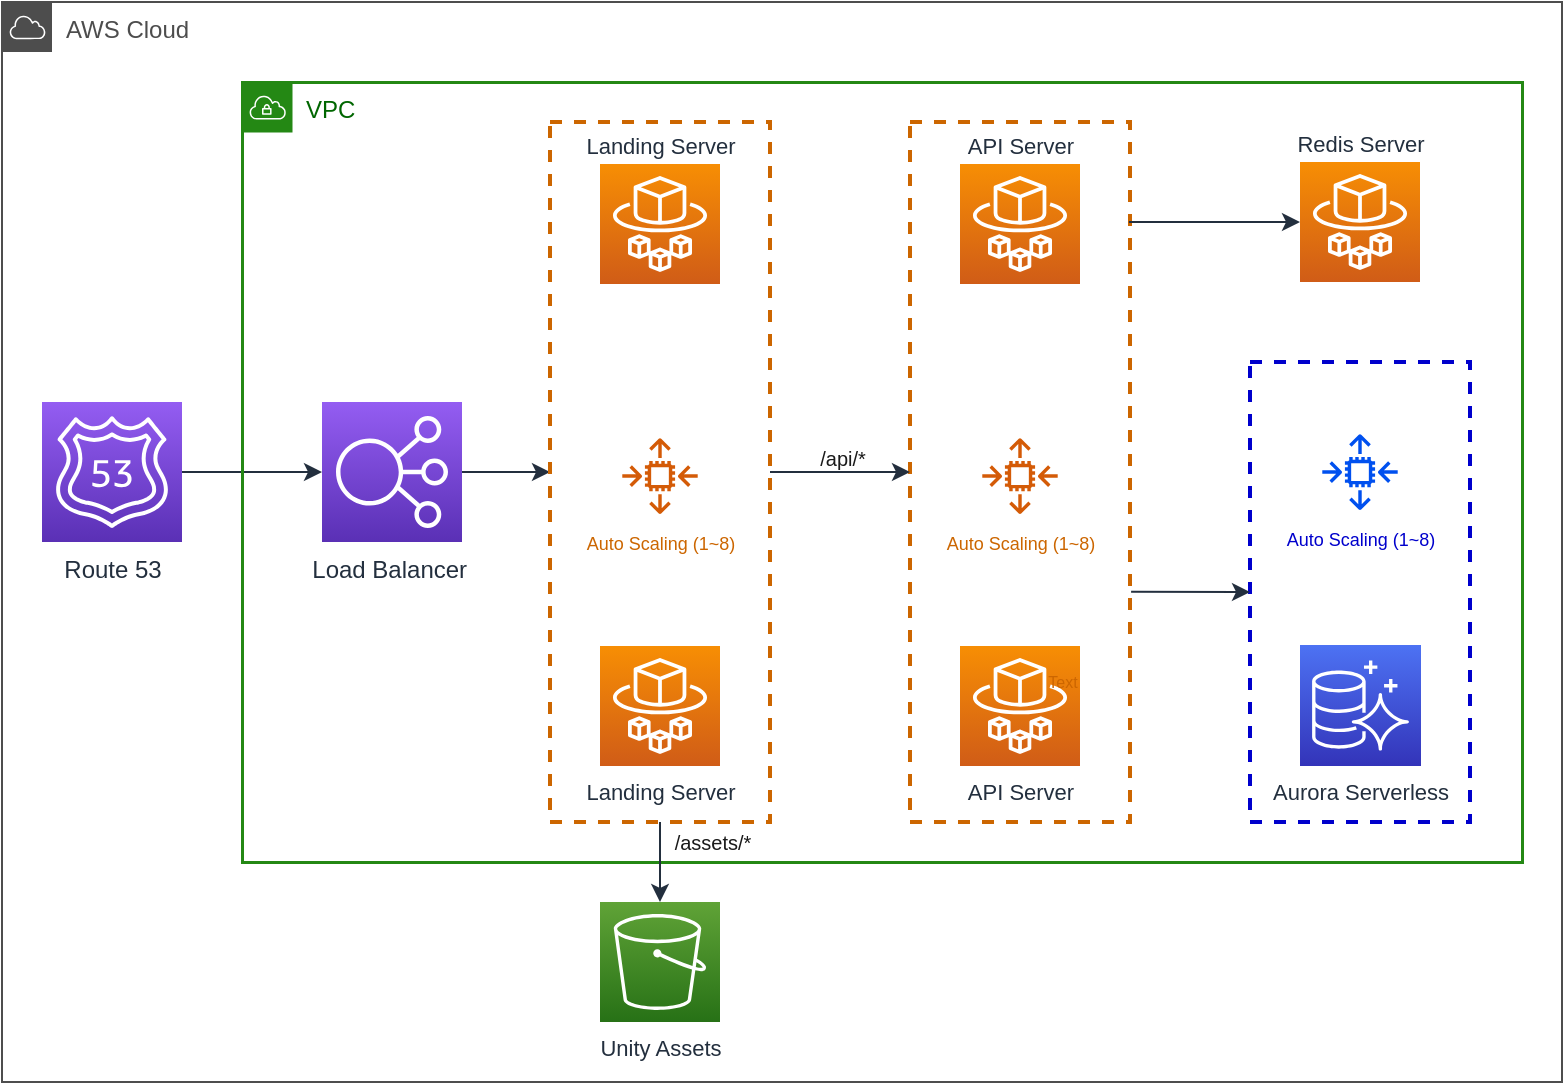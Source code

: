 <mxfile>
    <diagram id="TiwrJ065zfOV_j0houeN" name="Page-1">
        <mxGraphModel dx="1744" dy="1191" grid="1" gridSize="10" guides="1" tooltips="1" connect="1" arrows="1" fold="1" page="1" pageScale="1" pageWidth="1169" pageHeight="827" background="#FFFFFF" math="0" shadow="0">
            <root>
                <mxCell id="0"/>
                <mxCell id="1" parent="0"/>
                <mxCell id="59" value="&lt;font color=&quot;#4d4d4d&quot;&gt;AWS Cloud&lt;/font&gt;" style="sketch=0;outlineConnect=0;gradientColor=none;html=1;whiteSpace=wrap;fontSize=12;fontStyle=0;shape=mxgraph.aws4.group;grIcon=mxgraph.aws4.group_aws_cloud;strokeColor=#4D4D4D;fillColor=none;verticalAlign=top;align=left;spacingLeft=30;fontColor=#AAB7B8;dashed=0;" parent="1" vertex="1">
                    <mxGeometry x="60" y="130" width="780" height="540" as="geometry"/>
                </mxCell>
                <mxCell id="45" value="" style="rounded=0;whiteSpace=wrap;html=1;fontColor=#232F3E;fillColor=none;strokeColor=#0000CC;dashed=1;strokeWidth=2;" parent="1" vertex="1">
                    <mxGeometry x="684" y="310" width="110" height="230" as="geometry"/>
                </mxCell>
                <mxCell id="6" value="" style="edgeStyle=none;html=1;exitX=1;exitY=0.5;exitDx=0;exitDy=0;exitPerimeter=0;fontColor=#1A1A1A;strokeColor=#232F3E;" parent="1" source="8" target="14" edge="1">
                    <mxGeometry relative="1" as="geometry">
                        <mxPoint x="301" y="365" as="sourcePoint"/>
                        <mxPoint x="341" y="365" as="targetPoint"/>
                    </mxGeometry>
                </mxCell>
                <mxCell id="8" value="Load Balancer&amp;nbsp;" style="sketch=0;points=[[0,0,0],[0.25,0,0],[0.5,0,0],[0.75,0,0],[1,0,0],[0,1,0],[0.25,1,0],[0.5,1,0],[0.75,1,0],[1,1,0],[0,0.25,0],[0,0.5,0],[0,0.75,0],[1,0.25,0],[1,0.5,0],[1,0.75,0]];outlineConnect=0;fontColor=#232F3E;gradientColor=#945DF2;gradientDirection=north;fillColor=#5A30B5;strokeColor=#ffffff;dashed=0;verticalLabelPosition=bottom;verticalAlign=top;align=center;html=1;fontSize=12;fontStyle=0;aspect=fixed;shape=mxgraph.aws4.resourceIcon;resIcon=mxgraph.aws4.elastic_load_balancing;" parent="1" vertex="1">
                    <mxGeometry x="220" y="330" width="70" height="70" as="geometry"/>
                </mxCell>
                <mxCell id="9" value="Route 53" style="sketch=0;points=[[0,0,0],[0.25,0,0],[0.5,0,0],[0.75,0,0],[1,0,0],[0,1,0],[0.25,1,0],[0.5,1,0],[0.75,1,0],[1,1,0],[0,0.25,0],[0,0.5,0],[0,0.75,0],[1,0.25,0],[1,0.5,0],[1,0.75,0]];outlineConnect=0;fontColor=#232F3E;gradientColor=#945DF2;gradientDirection=north;fillColor=#5A30B5;strokeColor=#ffffff;dashed=0;verticalLabelPosition=bottom;verticalAlign=top;align=center;html=1;fontSize=12;fontStyle=0;aspect=fixed;shape=mxgraph.aws4.resourceIcon;resIcon=mxgraph.aws4.route_53;" parent="1" vertex="1">
                    <mxGeometry x="80" y="330" width="70" height="70" as="geometry"/>
                </mxCell>
                <mxCell id="12" value="" style="edgeStyle=none;html=1;exitX=1;exitY=0.5;exitDx=0;exitDy=0;exitPerimeter=0;fontColor=#1A1A1A;strokeColor=#232F3E;entryX=0;entryY=0.5;entryDx=0;entryDy=0;entryPerimeter=0;" parent="1" source="9" target="8" edge="1">
                    <mxGeometry relative="1" as="geometry">
                        <mxPoint x="160" y="360" as="sourcePoint"/>
                        <mxPoint x="260" y="360" as="targetPoint"/>
                    </mxGeometry>
                </mxCell>
                <mxCell id="14" value="" style="rounded=0;whiteSpace=wrap;html=1;fontColor=#232F3E;fillColor=none;strokeColor=#CC6600;dashed=1;strokeWidth=2;" parent="1" vertex="1">
                    <mxGeometry x="334" y="190" width="110" height="350" as="geometry"/>
                </mxCell>
                <mxCell id="15" value="Landing Server" style="sketch=0;points=[[0,0,0],[0.25,0,0],[0.5,0,0],[0.75,0,0],[1,0,0],[0,1,0],[0.25,1,0],[0.5,1,0],[0.75,1,0],[1,1,0],[0,0.25,0],[0,0.5,0],[0,0.75,0],[1,0.25,0],[1,0.5,0],[1,0.75,0]];outlineConnect=0;fontColor=#232F3E;gradientColor=#F78E04;gradientDirection=north;fillColor=#D05C17;strokeColor=#ffffff;dashed=0;verticalLabelPosition=top;verticalAlign=bottom;align=center;html=1;fontSize=11;fontStyle=0;aspect=fixed;shape=mxgraph.aws4.resourceIcon;resIcon=mxgraph.aws4.fargate;labelPosition=center;" parent="1" vertex="1">
                    <mxGeometry x="359" y="211" width="60" height="60" as="geometry"/>
                </mxCell>
                <mxCell id="17" value="Landing Server" style="sketch=0;points=[[0,0,0],[0.25,0,0],[0.5,0,0],[0.75,0,0],[1,0,0],[0,1,0],[0.25,1,0],[0.5,1,0],[0.75,1,0],[1,1,0],[0,0.25,0],[0,0.5,0],[0,0.75,0],[1,0.25,0],[1,0.5,0],[1,0.75,0]];outlineConnect=0;fontColor=#232F3E;gradientColor=#F78E04;gradientDirection=north;fillColor=#D05C17;strokeColor=#ffffff;dashed=0;verticalLabelPosition=bottom;verticalAlign=top;align=center;html=1;fontSize=11;fontStyle=0;aspect=fixed;shape=mxgraph.aws4.resourceIcon;resIcon=mxgraph.aws4.fargate;" parent="1" vertex="1">
                    <mxGeometry x="359" y="452" width="60" height="60" as="geometry"/>
                </mxCell>
                <mxCell id="21" value="" style="rounded=0;whiteSpace=wrap;html=1;fontColor=#232F3E;fillColor=none;strokeColor=#CC6600;dashed=1;strokeWidth=2;" parent="1" vertex="1">
                    <mxGeometry x="514" y="190" width="110" height="350" as="geometry"/>
                </mxCell>
                <mxCell id="23" value="API Server" style="sketch=0;points=[[0,0,0],[0.25,0,0],[0.5,0,0],[0.75,0,0],[1,0,0],[0,1,0],[0.25,1,0],[0.5,1,0],[0.75,1,0],[1,1,0],[0,0.25,0],[0,0.5,0],[0,0.75,0],[1,0.25,0],[1,0.5,0],[1,0.75,0]];outlineConnect=0;fontColor=#232F3E;gradientColor=#F78E04;gradientDirection=north;fillColor=#D05C17;strokeColor=#ffffff;dashed=0;verticalLabelPosition=top;verticalAlign=bottom;align=center;html=1;fontSize=11;fontStyle=0;aspect=fixed;shape=mxgraph.aws4.resourceIcon;resIcon=mxgraph.aws4.fargate;labelPosition=center;" parent="1" vertex="1">
                    <mxGeometry x="539" y="211" width="60" height="60" as="geometry"/>
                </mxCell>
                <mxCell id="24" value="API Server" style="sketch=0;points=[[0,0,0],[0.25,0,0],[0.5,0,0],[0.75,0,0],[1,0,0],[0,1,0],[0.25,1,0],[0.5,1,0],[0.75,1,0],[1,1,0],[0,0.25,0],[0,0.5,0],[0,0.75,0],[1,0.25,0],[1,0.5,0],[1,0.75,0]];outlineConnect=0;fontColor=#232F3E;gradientColor=#F78E04;gradientDirection=north;fillColor=#D05C17;strokeColor=#ffffff;dashed=0;verticalLabelPosition=bottom;verticalAlign=top;align=center;html=1;fontSize=11;fontStyle=0;aspect=fixed;shape=mxgraph.aws4.resourceIcon;resIcon=mxgraph.aws4.fargate;" parent="1" vertex="1">
                    <mxGeometry x="539" y="452" width="60" height="60" as="geometry"/>
                </mxCell>
                <mxCell id="25" value="" style="edgeStyle=none;html=1;exitX=1;exitY=0.5;exitDx=0;exitDy=0;fontColor=#1A1A1A;strokeColor=#232F3E;entryX=0;entryY=0.5;entryDx=0;entryDy=0;labelPosition=center;verticalLabelPosition=bottom;align=center;verticalAlign=top;" parent="1" source="14" target="21" edge="1">
                    <mxGeometry relative="1" as="geometry">
                        <mxPoint x="470" y="365" as="sourcePoint"/>
                        <mxPoint x="480" y="370" as="targetPoint"/>
                    </mxGeometry>
                </mxCell>
                <mxCell id="34" value="Text" style="text;html=1;resizable=0;autosize=1;align=center;verticalAlign=middle;points=[];fillColor=none;strokeColor=none;rounded=0;dashed=1;fontSize=8;fontColor=#CC6600;" parent="1" vertex="1">
                    <mxGeometry x="570" y="460" width="40" height="20" as="geometry"/>
                </mxCell>
                <mxCell id="35" value="/api/*" style="text;html=1;resizable=0;autosize=1;align=center;verticalAlign=middle;points=[];fillColor=none;strokeColor=none;rounded=0;dashed=1;fontSize=10;fontColor=#1A1A1A;" parent="1" vertex="1">
                    <mxGeometry x="460" y="348" width="40" height="20" as="geometry"/>
                </mxCell>
                <mxCell id="36" value="Redis Server" style="sketch=0;points=[[0,0,0],[0.25,0,0],[0.5,0,0],[0.75,0,0],[1,0,0],[0,1,0],[0.25,1,0],[0.5,1,0],[0.75,1,0],[1,1,0],[0,0.25,0],[0,0.5,0],[0,0.75,0],[1,0.25,0],[1,0.5,0],[1,0.75,0]];outlineConnect=0;fontColor=#232F3E;gradientColor=#F78E04;gradientDirection=north;fillColor=#D05C17;strokeColor=#ffffff;dashed=0;verticalLabelPosition=top;verticalAlign=bottom;align=center;html=1;fontSize=11;fontStyle=0;aspect=fixed;shape=mxgraph.aws4.resourceIcon;resIcon=mxgraph.aws4.fargate;labelPosition=center;" parent="1" vertex="1">
                    <mxGeometry x="709" y="210" width="60" height="60" as="geometry"/>
                </mxCell>
                <mxCell id="38" value="" style="edgeStyle=none;html=1;fontColor=#1A1A1A;strokeColor=#232F3E;entryX=0;entryY=0.5;entryDx=0;entryDy=0;labelPosition=center;verticalLabelPosition=bottom;align=center;verticalAlign=top;entryPerimeter=0;exitX=0.995;exitY=0.143;exitDx=0;exitDy=0;exitPerimeter=0;" parent="1" source="21" target="36" edge="1">
                    <mxGeometry relative="1" as="geometry">
                        <mxPoint x="650" y="280" as="sourcePoint"/>
                        <mxPoint x="750" y="365" as="targetPoint"/>
                    </mxGeometry>
                </mxCell>
                <mxCell id="39" value="Aurora Serverless" style="sketch=0;points=[[0,0,0],[0.25,0,0],[0.5,0,0],[0.75,0,0],[1,0,0],[0,1,0],[0.25,1,0],[0.5,1,0],[0.75,1,0],[1,1,0],[0,0.25,0],[0,0.5,0],[0,0.75,0],[1,0.25,0],[1,0.5,0],[1,0.75,0]];outlineConnect=0;fontColor=#232F3E;gradientColor=#4D72F3;gradientDirection=north;fillColor=#3334B9;strokeColor=#ffffff;dashed=0;verticalLabelPosition=bottom;verticalAlign=top;align=center;html=1;fontSize=11;fontStyle=0;aspect=fixed;shape=mxgraph.aws4.resourceIcon;resIcon=mxgraph.aws4.aurora;" parent="1" vertex="1">
                    <mxGeometry x="709" y="451.5" width="60.5" height="60.5" as="geometry"/>
                </mxCell>
                <mxCell id="41" value="&lt;span style=&quot;color: rgb(204 , 102 , 0) ; font-size: 9px&quot;&gt;Auto Scaling (1~8)&lt;/span&gt;" style="sketch=0;outlineConnect=0;fontColor=#232F3E;gradientColor=none;fillColor=#D45B07;strokeColor=none;dashed=0;verticalLabelPosition=bottom;verticalAlign=top;align=center;html=1;fontSize=12;fontStyle=0;aspect=fixed;pointerEvents=1;shape=mxgraph.aws4.auto_scaling2;" parent="1" vertex="1">
                    <mxGeometry x="370" y="348" width="38" height="38" as="geometry"/>
                </mxCell>
                <mxCell id="43" value="&lt;span style=&quot;color: rgb(204 , 102 , 0) ; font-size: 9px&quot;&gt;Auto Scaling (1~8)&lt;/span&gt;" style="sketch=0;outlineConnect=0;fontColor=#232F3E;gradientColor=none;fillColor=#D45B07;strokeColor=none;dashed=0;verticalLabelPosition=bottom;verticalAlign=top;align=center;html=1;fontSize=12;fontStyle=0;aspect=fixed;pointerEvents=1;shape=mxgraph.aws4.auto_scaling2;" parent="1" vertex="1">
                    <mxGeometry x="550" y="348" width="38" height="38" as="geometry"/>
                </mxCell>
                <mxCell id="44" value="&lt;span style=&quot;font-size: 9px&quot;&gt;&lt;font color=&quot;#0000cc&quot;&gt;Auto Scaling (1~8)&lt;/font&gt;&lt;/span&gt;" style="sketch=0;outlineConnect=0;fontColor=#ffffff;fillColor=#0050ef;strokeColor=#001DBC;dashed=0;verticalLabelPosition=bottom;verticalAlign=top;align=center;html=1;fontSize=12;fontStyle=0;aspect=fixed;pointerEvents=1;shape=mxgraph.aws4.auto_scaling2;" parent="1" vertex="1">
                    <mxGeometry x="720" y="346" width="38" height="38" as="geometry"/>
                </mxCell>
                <mxCell id="48" value="" style="edgeStyle=none;html=1;fontColor=#1A1A1A;strokeColor=#232F3E;labelPosition=center;verticalLabelPosition=bottom;align=center;verticalAlign=top;entryX=0;entryY=0.5;entryDx=0;entryDy=0;exitX=1.005;exitY=0.671;exitDx=0;exitDy=0;exitPerimeter=0;" parent="1" source="21" target="45" edge="1">
                    <mxGeometry relative="1" as="geometry">
                        <mxPoint x="625" y="425" as="sourcePoint"/>
                        <mxPoint x="680" y="425" as="targetPoint"/>
                    </mxGeometry>
                </mxCell>
                <mxCell id="49" value="VPC" style="points=[[0,0],[0.25,0],[0.5,0],[0.75,0],[1,0],[1,0.25],[1,0.5],[1,0.75],[1,1],[0.75,1],[0.5,1],[0.25,1],[0,1],[0,0.75],[0,0.5],[0,0.25]];outlineConnect=0;gradientColor=none;html=1;whiteSpace=wrap;fontSize=12;fontStyle=0;container=1;pointerEvents=0;collapsible=0;recursiveResize=0;shape=mxgraph.aws4.group;grIcon=mxgraph.aws4.group_vpc;strokeColor=#248814;fillColor=none;verticalAlign=top;align=left;spacingLeft=30;fontColor=#006600;dashed=0;strokeWidth=1.5;" parent="1" vertex="1">
                    <mxGeometry x="180" y="170" width="640" height="390" as="geometry"/>
                </mxCell>
                <mxCell id="57" value="/assets/*" style="text;html=1;resizable=0;autosize=1;align=center;verticalAlign=middle;points=[];fillColor=none;strokeColor=none;rounded=0;dashed=1;fontSize=10;fontColor=#1A1A1A;" parent="49" vertex="1">
                    <mxGeometry x="210" y="370" width="50" height="20" as="geometry"/>
                </mxCell>
                <mxCell id="50" value="Unity Assets" style="sketch=0;points=[[0,0,0],[0.25,0,0],[0.5,0,0],[0.75,0,0],[1,0,0],[0,1,0],[0.25,1,0],[0.5,1,0],[0.75,1,0],[1,1,0],[0,0.25,0],[0,0.5,0],[0,0.75,0],[1,0.25,0],[1,0.5,0],[1,0.75,0]];outlineConnect=0;fontColor=#232F3E;gradientColor=#60A337;gradientDirection=north;fillColor=#277116;strokeColor=#ffffff;dashed=0;verticalLabelPosition=bottom;verticalAlign=top;align=center;html=1;fontSize=11;fontStyle=0;aspect=fixed;shape=mxgraph.aws4.resourceIcon;resIcon=mxgraph.aws4.s3;" parent="1" vertex="1">
                    <mxGeometry x="359" y="580" width="60" height="60" as="geometry"/>
                </mxCell>
                <mxCell id="56" value="" style="edgeStyle=none;html=1;fontColor=#1A1A1A;strokeColor=#232F3E;labelPosition=center;verticalLabelPosition=bottom;align=center;verticalAlign=top;exitX=0.5;exitY=1;exitDx=0;exitDy=0;entryX=0.5;entryY=0;entryDx=0;entryDy=0;entryPerimeter=0;" parent="1" source="14" target="50" edge="1">
                    <mxGeometry relative="1" as="geometry">
                        <mxPoint x="634.55" y="434.85" as="sourcePoint"/>
                        <mxPoint x="590" y="670" as="targetPoint"/>
                    </mxGeometry>
                </mxCell>
            </root>
        </mxGraphModel>
    </diagram>
</mxfile>
